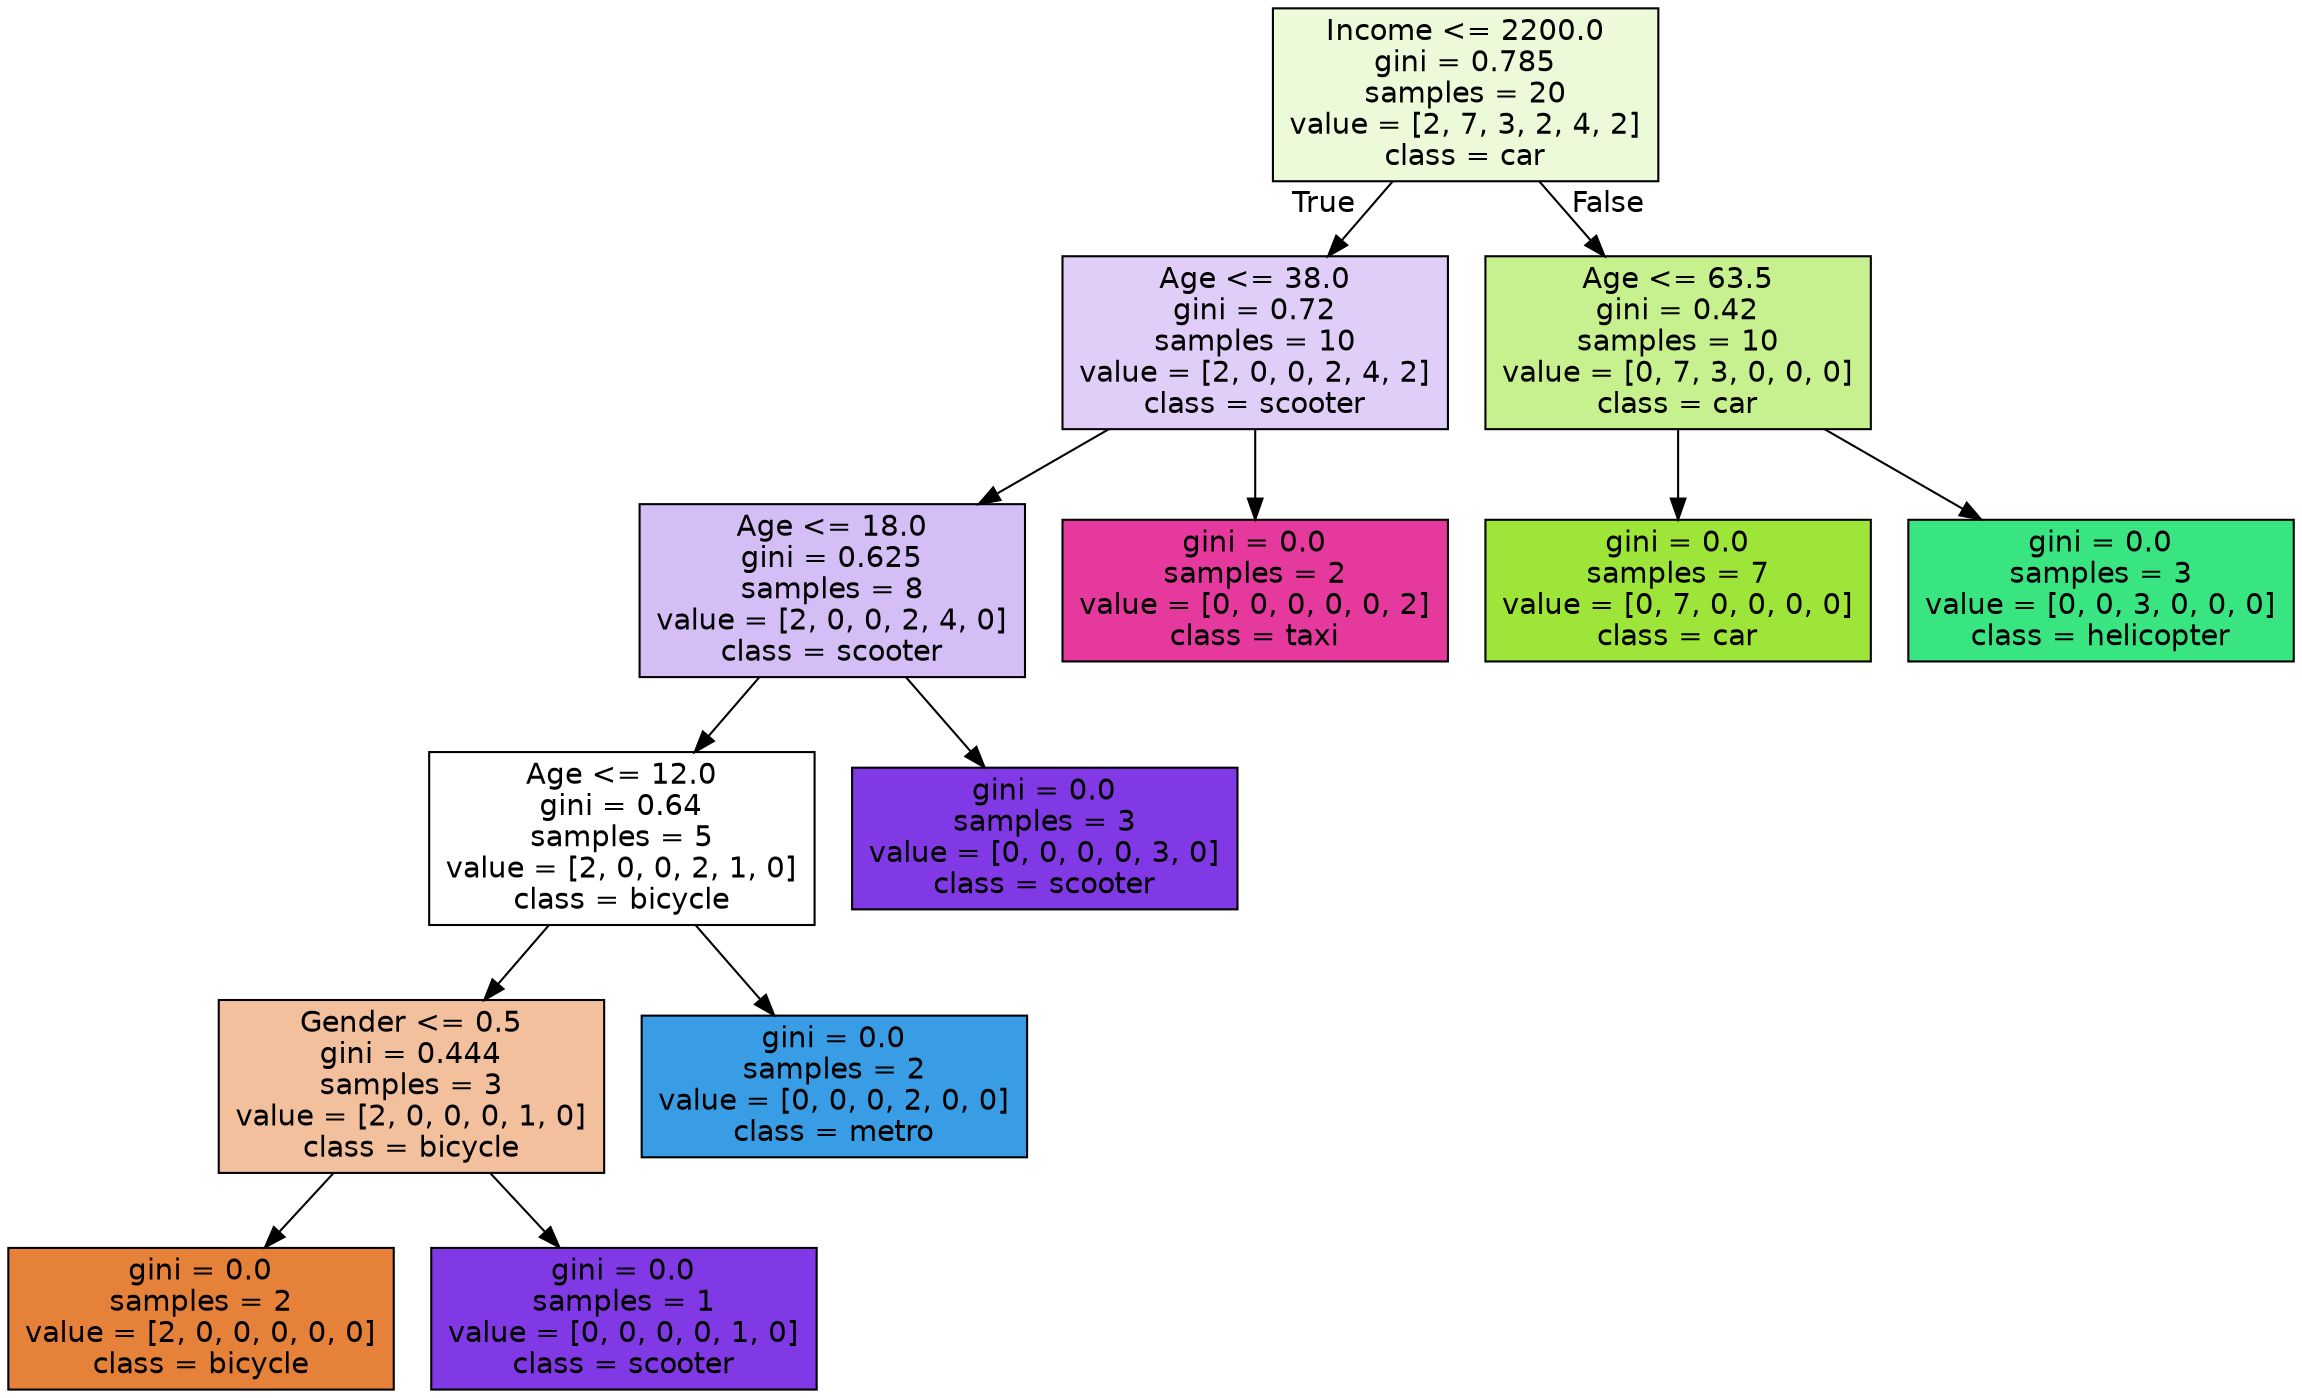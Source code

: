 digraph Tree {
node [shape=box, style="filled", color="black", fontname="helvetica"] ;
edge [fontname="helvetica"] ;
0 [label="Income <= 2200.0\ngini = 0.785\nsamples = 20\nvalue = [2, 7, 3, 2, 4, 2]\nclass = car", fillcolor="#edfada"] ;
1 [label="Age <= 38.0\ngini = 0.72\nsamples = 10\nvalue = [2, 0, 0, 2, 4, 2]\nclass = scooter", fillcolor="#e0cef8"] ;
0 -> 1 [labeldistance=2.5, labelangle=45, headlabel="True"] ;
2 [label="Age <= 18.0\ngini = 0.625\nsamples = 8\nvalue = [2, 0, 0, 2, 4, 0]\nclass = scooter", fillcolor="#d5bdf6"] ;
1 -> 2 ;
3 [label="Age <= 12.0\ngini = 0.64\nsamples = 5\nvalue = [2, 0, 0, 2, 1, 0]\nclass = bicycle", fillcolor="#ffffff"] ;
2 -> 3 ;
4 [label="Gender <= 0.5\ngini = 0.444\nsamples = 3\nvalue = [2, 0, 0, 0, 1, 0]\nclass = bicycle", fillcolor="#f2c09c"] ;
3 -> 4 ;
5 [label="gini = 0.0\nsamples = 2\nvalue = [2, 0, 0, 0, 0, 0]\nclass = bicycle", fillcolor="#e58139"] ;
4 -> 5 ;
6 [label="gini = 0.0\nsamples = 1\nvalue = [0, 0, 0, 0, 1, 0]\nclass = scooter", fillcolor="#8139e5"] ;
4 -> 6 ;
7 [label="gini = 0.0\nsamples = 2\nvalue = [0, 0, 0, 2, 0, 0]\nclass = metro", fillcolor="#399de5"] ;
3 -> 7 ;
8 [label="gini = 0.0\nsamples = 3\nvalue = [0, 0, 0, 0, 3, 0]\nclass = scooter", fillcolor="#8139e5"] ;
2 -> 8 ;
9 [label="gini = 0.0\nsamples = 2\nvalue = [0, 0, 0, 0, 0, 2]\nclass = taxi", fillcolor="#e5399d"] ;
1 -> 9 ;
10 [label="Age <= 63.5\ngini = 0.42\nsamples = 10\nvalue = [0, 7, 3, 0, 0, 0]\nclass = car", fillcolor="#c7f08e"] ;
0 -> 10 [labeldistance=2.5, labelangle=-45, headlabel="False"] ;
11 [label="gini = 0.0\nsamples = 7\nvalue = [0, 7, 0, 0, 0, 0]\nclass = car", fillcolor="#9de539"] ;
10 -> 11 ;
12 [label="gini = 0.0\nsamples = 3\nvalue = [0, 0, 3, 0, 0, 0]\nclass = helicopter", fillcolor="#39e581"] ;
10 -> 12 ;
}